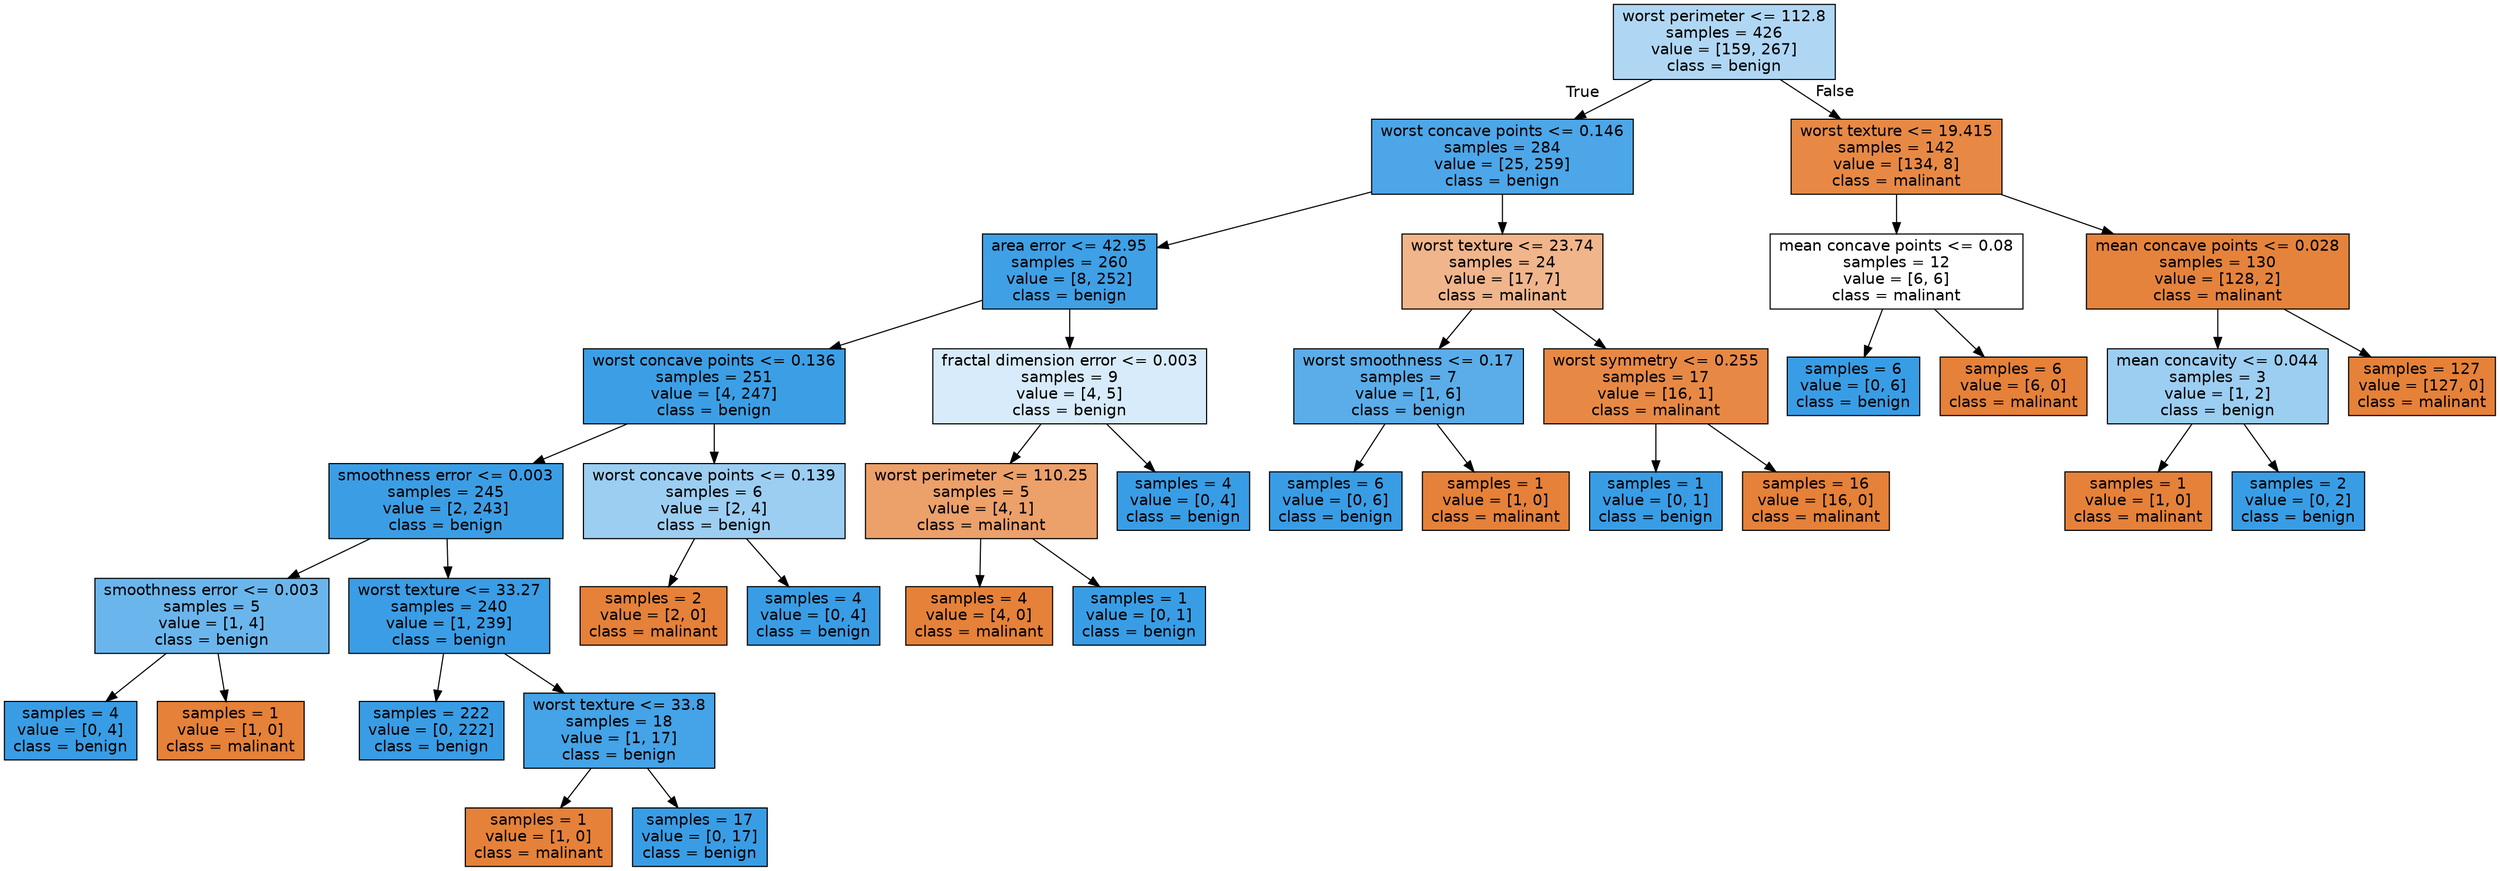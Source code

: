 digraph Tree {
node [shape=box, style="filled", color="black", fontname="helvetica"] ;
edge [fontname="helvetica"] ;
0 [label="worst perimeter <= 112.8\nsamples = 426\nvalue = [159, 267]\nclass = benign", fillcolor="#afd7f4"] ;
1 [label="worst concave points <= 0.146\nsamples = 284\nvalue = [25, 259]\nclass = benign", fillcolor="#4ca6e8"] ;
0 -> 1 [labeldistance=2.5, labelangle=45, headlabel="True"] ;
2 [label="area error <= 42.95\nsamples = 260\nvalue = [8, 252]\nclass = benign", fillcolor="#3fa0e6"] ;
1 -> 2 ;
3 [label="worst concave points <= 0.136\nsamples = 251\nvalue = [4, 247]\nclass = benign", fillcolor="#3c9fe5"] ;
2 -> 3 ;
4 [label="smoothness error <= 0.003\nsamples = 245\nvalue = [2, 243]\nclass = benign", fillcolor="#3b9ee5"] ;
3 -> 4 ;
5 [label="smoothness error <= 0.003\nsamples = 5\nvalue = [1, 4]\nclass = benign", fillcolor="#6ab6ec"] ;
4 -> 5 ;
6 [label="samples = 4\nvalue = [0, 4]\nclass = benign", fillcolor="#399de5"] ;
5 -> 6 ;
7 [label="samples = 1\nvalue = [1, 0]\nclass = malinant", fillcolor="#e58139"] ;
5 -> 7 ;
8 [label="worst texture <= 33.27\nsamples = 240\nvalue = [1, 239]\nclass = benign", fillcolor="#3a9de5"] ;
4 -> 8 ;
9 [label="samples = 222\nvalue = [0, 222]\nclass = benign", fillcolor="#399de5"] ;
8 -> 9 ;
10 [label="worst texture <= 33.8\nsamples = 18\nvalue = [1, 17]\nclass = benign", fillcolor="#45a3e7"] ;
8 -> 10 ;
11 [label="samples = 1\nvalue = [1, 0]\nclass = malinant", fillcolor="#e58139"] ;
10 -> 11 ;
12 [label="samples = 17\nvalue = [0, 17]\nclass = benign", fillcolor="#399de5"] ;
10 -> 12 ;
13 [label="worst concave points <= 0.139\nsamples = 6\nvalue = [2, 4]\nclass = benign", fillcolor="#9ccef2"] ;
3 -> 13 ;
14 [label="samples = 2\nvalue = [2, 0]\nclass = malinant", fillcolor="#e58139"] ;
13 -> 14 ;
15 [label="samples = 4\nvalue = [0, 4]\nclass = benign", fillcolor="#399de5"] ;
13 -> 15 ;
16 [label="fractal dimension error <= 0.003\nsamples = 9\nvalue = [4, 5]\nclass = benign", fillcolor="#d7ebfa"] ;
2 -> 16 ;
17 [label="worst perimeter <= 110.25\nsamples = 5\nvalue = [4, 1]\nclass = malinant", fillcolor="#eca06a"] ;
16 -> 17 ;
18 [label="samples = 4\nvalue = [4, 0]\nclass = malinant", fillcolor="#e58139"] ;
17 -> 18 ;
19 [label="samples = 1\nvalue = [0, 1]\nclass = benign", fillcolor="#399de5"] ;
17 -> 19 ;
20 [label="samples = 4\nvalue = [0, 4]\nclass = benign", fillcolor="#399de5"] ;
16 -> 20 ;
21 [label="worst texture <= 23.74\nsamples = 24\nvalue = [17, 7]\nclass = malinant", fillcolor="#f0b58b"] ;
1 -> 21 ;
22 [label="worst smoothness <= 0.17\nsamples = 7\nvalue = [1, 6]\nclass = benign", fillcolor="#5aade9"] ;
21 -> 22 ;
23 [label="samples = 6\nvalue = [0, 6]\nclass = benign", fillcolor="#399de5"] ;
22 -> 23 ;
24 [label="samples = 1\nvalue = [1, 0]\nclass = malinant", fillcolor="#e58139"] ;
22 -> 24 ;
25 [label="worst symmetry <= 0.255\nsamples = 17\nvalue = [16, 1]\nclass = malinant", fillcolor="#e78945"] ;
21 -> 25 ;
26 [label="samples = 1\nvalue = [0, 1]\nclass = benign", fillcolor="#399de5"] ;
25 -> 26 ;
27 [label="samples = 16\nvalue = [16, 0]\nclass = malinant", fillcolor="#e58139"] ;
25 -> 27 ;
28 [label="worst texture <= 19.415\nsamples = 142\nvalue = [134, 8]\nclass = malinant", fillcolor="#e78945"] ;
0 -> 28 [labeldistance=2.5, labelangle=-45, headlabel="False"] ;
29 [label="mean concave points <= 0.08\nsamples = 12\nvalue = [6, 6]\nclass = malinant", fillcolor="#ffffff"] ;
28 -> 29 ;
30 [label="samples = 6\nvalue = [0, 6]\nclass = benign", fillcolor="#399de5"] ;
29 -> 30 ;
31 [label="samples = 6\nvalue = [6, 0]\nclass = malinant", fillcolor="#e58139"] ;
29 -> 31 ;
32 [label="mean concave points <= 0.028\nsamples = 130\nvalue = [128, 2]\nclass = malinant", fillcolor="#e5833c"] ;
28 -> 32 ;
33 [label="mean concavity <= 0.044\nsamples = 3\nvalue = [1, 2]\nclass = benign", fillcolor="#9ccef2"] ;
32 -> 33 ;
34 [label="samples = 1\nvalue = [1, 0]\nclass = malinant", fillcolor="#e58139"] ;
33 -> 34 ;
35 [label="samples = 2\nvalue = [0, 2]\nclass = benign", fillcolor="#399de5"] ;
33 -> 35 ;
36 [label="samples = 127\nvalue = [127, 0]\nclass = malinant", fillcolor="#e58139"] ;
32 -> 36 ;
}
